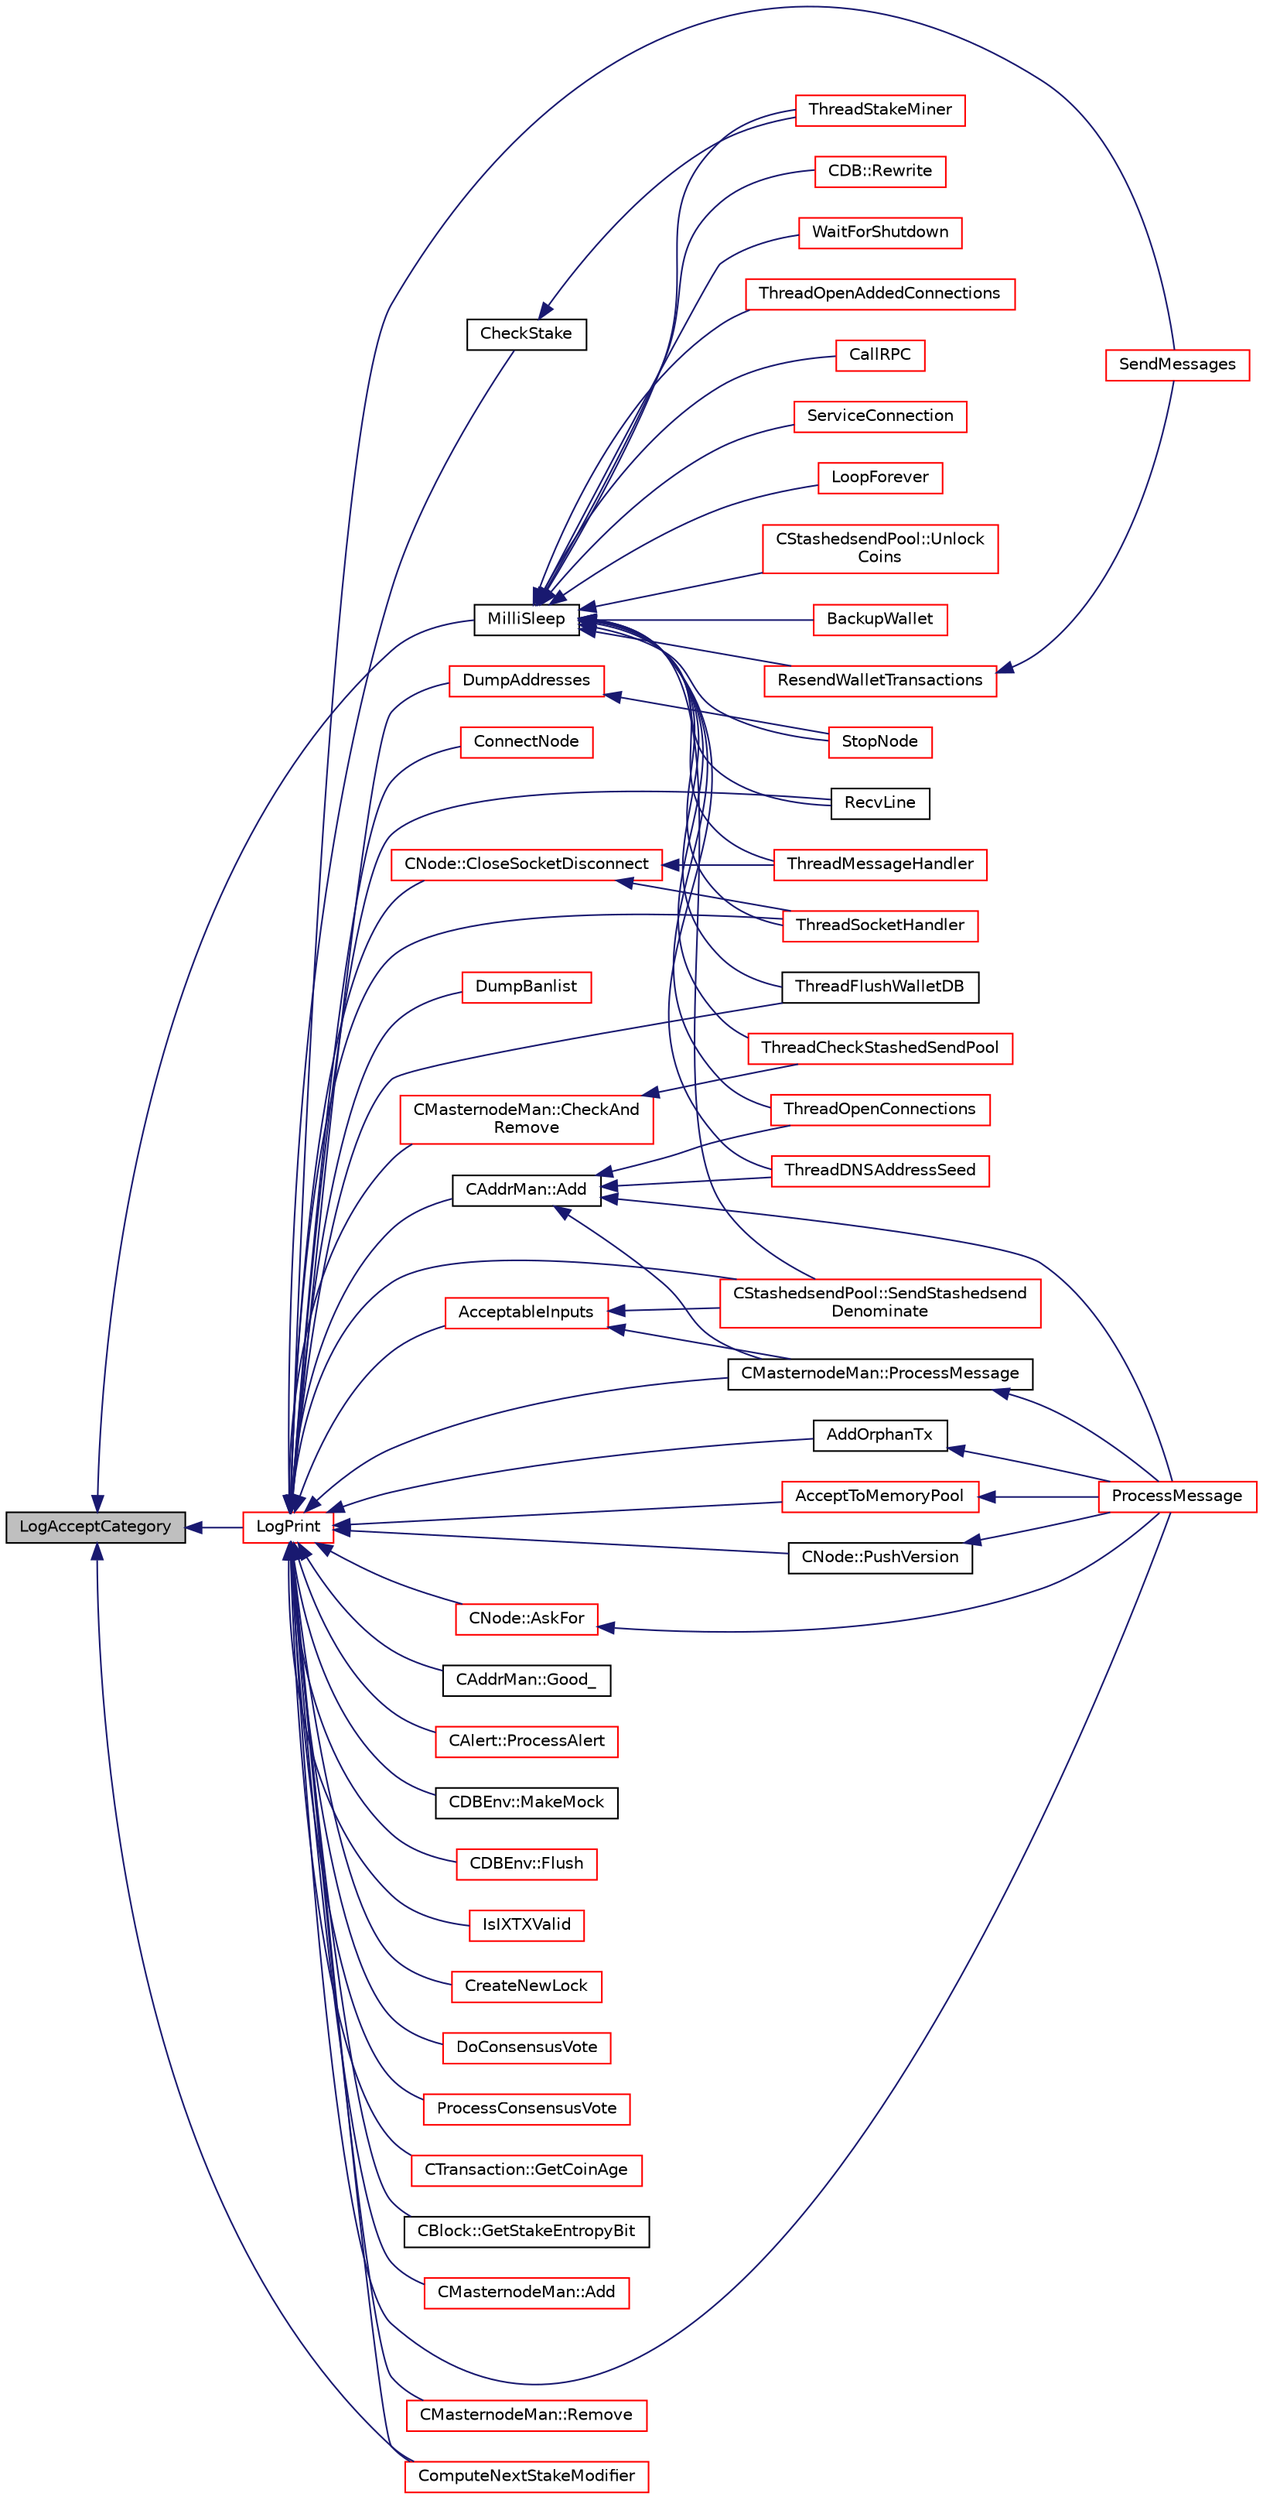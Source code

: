 digraph "LogAcceptCategory"
{
  edge [fontname="Helvetica",fontsize="10",labelfontname="Helvetica",labelfontsize="10"];
  node [fontname="Helvetica",fontsize="10",shape=record];
  rankdir="LR";
  Node4827 [label="LogAcceptCategory",height=0.2,width=0.4,color="black", fillcolor="grey75", style="filled", fontcolor="black"];
  Node4827 -> Node4828 [dir="back",color="midnightblue",fontsize="10",style="solid",fontname="Helvetica"];
  Node4828 [label="MilliSleep",height=0.2,width=0.4,color="black", fillcolor="white", style="filled",URL="$d8/d3c/util_8h.html#ac635182d3e845eda4af4fa5ab31609da"];
  Node4828 -> Node4829 [dir="back",color="midnightblue",fontsize="10",style="solid",fontname="Helvetica"];
  Node4829 [label="CDB::Rewrite",height=0.2,width=0.4,color="red", fillcolor="white", style="filled",URL="$d1/d2e/class_c_d_b.html#acfb8a373edb9c4cfab780fb7578b277e"];
  Node4828 -> Node4840 [dir="back",color="midnightblue",fontsize="10",style="solid",fontname="Helvetica"];
  Node4840 [label="WaitForShutdown",height=0.2,width=0.4,color="red", fillcolor="white", style="filled",URL="$d4/d35/iond_8cpp.html#a6435fba5a749975164947d0d771223ab"];
  Node4828 -> Node4841 [dir="back",color="midnightblue",fontsize="10",style="solid",fontname="Helvetica"];
  Node4841 [label="ResendWalletTransactions",height=0.2,width=0.4,color="red", fillcolor="white", style="filled",URL="$d4/dbf/main_8h.html#aa8d5c228e24266e3dca5858adae31800",tooltip="Ask wallets to resend their transactions. "];
  Node4841 -> Node4842 [dir="back",color="midnightblue",fontsize="10",style="solid",fontname="Helvetica"];
  Node4842 [label="SendMessages",height=0.2,width=0.4,color="red", fillcolor="white", style="filled",URL="$d4/dbf/main_8h.html#a711a5bdb30c9c9bbdc83011b1cbbe2f3"];
  Node4828 -> Node4850 [dir="back",color="midnightblue",fontsize="10",style="solid",fontname="Helvetica"];
  Node4850 [label="ThreadStakeMiner",height=0.2,width=0.4,color="red", fillcolor="white", style="filled",URL="$d6/de3/miner_8cpp.html#a31faece5ef0e403969b3d3debd79b352"];
  Node4828 -> Node4851 [dir="back",color="midnightblue",fontsize="10",style="solid",fontname="Helvetica"];
  Node4851 [label="RecvLine",height=0.2,width=0.4,color="black", fillcolor="white", style="filled",URL="$dd/d84/net_8cpp.html#a1974b789f25e8ac412052f627488e0ad"];
  Node4828 -> Node4852 [dir="back",color="midnightblue",fontsize="10",style="solid",fontname="Helvetica"];
  Node4852 [label="ThreadSocketHandler",height=0.2,width=0.4,color="red", fillcolor="white", style="filled",URL="$dd/d84/net_8cpp.html#aa1111c12121e039bbd8eedb556e4514a"];
  Node4828 -> Node4866 [dir="back",color="midnightblue",fontsize="10",style="solid",fontname="Helvetica"];
  Node4866 [label="ThreadDNSAddressSeed",height=0.2,width=0.4,color="red", fillcolor="white", style="filled",URL="$dd/d84/net_8cpp.html#ab2d8883b5524ec7b80d3b9535e73a3ed"];
  Node4828 -> Node4867 [dir="back",color="midnightblue",fontsize="10",style="solid",fontname="Helvetica"];
  Node4867 [label="ThreadOpenConnections",height=0.2,width=0.4,color="red", fillcolor="white", style="filled",URL="$dd/d84/net_8cpp.html#a3b4720330e61127963a43df26b80f804"];
  Node4828 -> Node4868 [dir="back",color="midnightblue",fontsize="10",style="solid",fontname="Helvetica"];
  Node4868 [label="ThreadOpenAddedConnections",height=0.2,width=0.4,color="red", fillcolor="white", style="filled",URL="$dd/d84/net_8cpp.html#a2d1ca95557ae336582b886a251e7fe94"];
  Node4828 -> Node4864 [dir="back",color="midnightblue",fontsize="10",style="solid",fontname="Helvetica"];
  Node4864 [label="ThreadMessageHandler",height=0.2,width=0.4,color="red", fillcolor="white", style="filled",URL="$dd/d84/net_8cpp.html#a379b0d3521bdd62ac296f219d70c4e30"];
  Node4828 -> Node4869 [dir="back",color="midnightblue",fontsize="10",style="solid",fontname="Helvetica"];
  Node4869 [label="StopNode",height=0.2,width=0.4,color="red", fillcolor="white", style="filled",URL="$d7/d97/net_8h.html#ac9110488f45c160d58f3c7ab7197bcea"];
  Node4828 -> Node4870 [dir="back",color="midnightblue",fontsize="10",style="solid",fontname="Helvetica"];
  Node4870 [label="CallRPC",height=0.2,width=0.4,color="red", fillcolor="white", style="filled",URL="$dd/d9e/rpcclient_8cpp.html#ae0b4394f271db49671cf894dbe94c484"];
  Node4828 -> Node4872 [dir="back",color="midnightblue",fontsize="10",style="solid",fontname="Helvetica"];
  Node4872 [label="ServiceConnection",height=0.2,width=0.4,color="red", fillcolor="white", style="filled",URL="$d6/d76/rpcserver_8cpp.html#adda5af922ba2f27c9f6219394d3c4f4c"];
  Node4828 -> Node4874 [dir="back",color="midnightblue",fontsize="10",style="solid",fontname="Helvetica"];
  Node4874 [label="LoopForever",height=0.2,width=0.4,color="red", fillcolor="white", style="filled",URL="$d8/d3c/util_8h.html#ac6be85b683de5d9b41dc3046e50d6acd"];
  Node4828 -> Node4875 [dir="back",color="midnightblue",fontsize="10",style="solid",fontname="Helvetica"];
  Node4875 [label="CStashedsendPool::Unlock\lCoins",height=0.2,width=0.4,color="red", fillcolor="white", style="filled",URL="$dd/d8a/class_c_stashedsend_pool.html#a5d4ac746830c08bbb249d34c165d1019"];
  Node4828 -> Node4879 [dir="back",color="midnightblue",fontsize="10",style="solid",fontname="Helvetica"];
  Node4879 [label="CStashedsendPool::SendStashedsend\lDenominate",height=0.2,width=0.4,color="red", fillcolor="white", style="filled",URL="$dd/d8a/class_c_stashedsend_pool.html#a6a94b951db9f47197abf79e141e8de1a",tooltip="As a client, send a transaction to a Masternode to start the denomination process. "];
  Node4828 -> Node4882 [dir="back",color="midnightblue",fontsize="10",style="solid",fontname="Helvetica"];
  Node4882 [label="ThreadCheckStashedSendPool",height=0.2,width=0.4,color="red", fillcolor="white", style="filled",URL="$d9/dbc/stashedsend_8h.html#ab583ddc86effded8432ea5387f77d883"];
  Node4828 -> Node4884 [dir="back",color="midnightblue",fontsize="10",style="solid",fontname="Helvetica"];
  Node4884 [label="ThreadFlushWalletDB",height=0.2,width=0.4,color="black", fillcolor="white", style="filled",URL="$dc/d75/walletdb_8cpp.html#a571e13707ba159c7c047875764ae5e2b"];
  Node4828 -> Node4885 [dir="back",color="midnightblue",fontsize="10",style="solid",fontname="Helvetica"];
  Node4885 [label="BackupWallet",height=0.2,width=0.4,color="red", fillcolor="white", style="filled",URL="$dc/d75/walletdb_8cpp.html#a273c3692765c732c5f724cec93e6b62f"];
  Node4827 -> Node4891 [dir="back",color="midnightblue",fontsize="10",style="solid",fontname="Helvetica"];
  Node4891 [label="LogPrint",height=0.2,width=0.4,color="red", fillcolor="white", style="filled",URL="$d8/d3c/util_8h.html#aab1f837a2366f424bdc996fdf6352171"];
  Node4891 -> Node4892 [dir="back",color="midnightblue",fontsize="10",style="solid",fontname="Helvetica"];
  Node4892 [label="CAddrMan::Good_",height=0.2,width=0.4,color="black", fillcolor="white", style="filled",URL="$d1/dc7/class_c_addr_man.html#a33ec6a4584cf4b17af821e6e35216459"];
  Node4891 -> Node4893 [dir="back",color="midnightblue",fontsize="10",style="solid",fontname="Helvetica"];
  Node4893 [label="CAddrMan::Add",height=0.2,width=0.4,color="black", fillcolor="white", style="filled",URL="$d1/dc7/class_c_addr_man.html#a03fcc7109b5f014760dc50a81f68c5ec"];
  Node4893 -> Node4856 [dir="back",color="midnightblue",fontsize="10",style="solid",fontname="Helvetica"];
  Node4856 [label="ProcessMessage",height=0.2,width=0.4,color="red", fillcolor="white", style="filled",URL="$df/d0a/main_8cpp.html#a8ba92b1a4bce3c835e887a9073d17d8e"];
  Node4893 -> Node4894 [dir="back",color="midnightblue",fontsize="10",style="solid",fontname="Helvetica"];
  Node4894 [label="CMasternodeMan::ProcessMessage",height=0.2,width=0.4,color="black", fillcolor="white", style="filled",URL="$dc/d6b/class_c_masternode_man.html#ae3e5d263cebdcd932eca49caeadce9aa"];
  Node4894 -> Node4856 [dir="back",color="midnightblue",fontsize="10",style="solid",fontname="Helvetica"];
  Node4893 -> Node4866 [dir="back",color="midnightblue",fontsize="10",style="solid",fontname="Helvetica"];
  Node4893 -> Node4867 [dir="back",color="midnightblue",fontsize="10",style="solid",fontname="Helvetica"];
  Node4891 -> Node4895 [dir="back",color="midnightblue",fontsize="10",style="solid",fontname="Helvetica"];
  Node4895 [label="CAlert::ProcessAlert",height=0.2,width=0.4,color="red", fillcolor="white", style="filled",URL="$db/dff/class_c_alert.html#af3e6b2e5d3584f58c5d7be9dbd72b4cc"];
  Node4891 -> Node4897 [dir="back",color="midnightblue",fontsize="10",style="solid",fontname="Helvetica"];
  Node4897 [label="CDBEnv::MakeMock",height=0.2,width=0.4,color="black", fillcolor="white", style="filled",URL="$d5/dd2/class_c_d_b_env.html#ab352b9f28a8329037fd942f9912797e3"];
  Node4891 -> Node4898 [dir="back",color="midnightblue",fontsize="10",style="solid",fontname="Helvetica"];
  Node4898 [label="CDBEnv::Flush",height=0.2,width=0.4,color="red", fillcolor="white", style="filled",URL="$d5/dd2/class_c_d_b_env.html#a09c5850b88919553a8db416ce288ff1a"];
  Node4891 -> Node4899 [dir="back",color="midnightblue",fontsize="10",style="solid",fontname="Helvetica"];
  Node4899 [label="IsIXTXValid",height=0.2,width=0.4,color="red", fillcolor="white", style="filled",URL="$d6/d5f/instantx_8h.html#a091b5dc50769595bb701d5f85ca475e5"];
  Node4891 -> Node4901 [dir="back",color="midnightblue",fontsize="10",style="solid",fontname="Helvetica"];
  Node4901 [label="CreateNewLock",height=0.2,width=0.4,color="red", fillcolor="white", style="filled",URL="$d6/d5f/instantx_8h.html#a3774b6dae3dfa0a6c85e3604e742150c"];
  Node4891 -> Node4919 [dir="back",color="midnightblue",fontsize="10",style="solid",fontname="Helvetica"];
  Node4919 [label="DoConsensusVote",height=0.2,width=0.4,color="red", fillcolor="white", style="filled",URL="$d6/d5f/instantx_8h.html#a0753801d6e6eb2cb230a85a6ba6fd371"];
  Node4891 -> Node4920 [dir="back",color="midnightblue",fontsize="10",style="solid",fontname="Helvetica"];
  Node4920 [label="ProcessConsensusVote",height=0.2,width=0.4,color="red", fillcolor="white", style="filled",URL="$d6/d5f/instantx_8h.html#a5d4434bfb70f64f95aa4de9286cbae94"];
  Node4891 -> Node4921 [dir="back",color="midnightblue",fontsize="10",style="solid",fontname="Helvetica"];
  Node4921 [label="AddOrphanTx",height=0.2,width=0.4,color="black", fillcolor="white", style="filled",URL="$df/d0a/main_8cpp.html#a007d6ac629647b3d8d9e2b90086e75cc"];
  Node4921 -> Node4856 [dir="back",color="midnightblue",fontsize="10",style="solid",fontname="Helvetica"];
  Node4891 -> Node4922 [dir="back",color="midnightblue",fontsize="10",style="solid",fontname="Helvetica"];
  Node4922 [label="AcceptToMemoryPool",height=0.2,width=0.4,color="red", fillcolor="white", style="filled",URL="$d4/dbf/main_8h.html#addea0e425b693b4c1be712c3ead94568",tooltip="(try to) add transaction to memory pool "];
  Node4922 -> Node4856 [dir="back",color="midnightblue",fontsize="10",style="solid",fontname="Helvetica"];
  Node4891 -> Node4967 [dir="back",color="midnightblue",fontsize="10",style="solid",fontname="Helvetica"];
  Node4967 [label="AcceptableInputs",height=0.2,width=0.4,color="red", fillcolor="white", style="filled",URL="$d4/dbf/main_8h.html#a43f9c625cc3dfd663a76ddb4d15fce58"];
  Node4967 -> Node4894 [dir="back",color="midnightblue",fontsize="10",style="solid",fontname="Helvetica"];
  Node4967 -> Node4879 [dir="back",color="midnightblue",fontsize="10",style="solid",fontname="Helvetica"];
  Node4891 -> Node5004 [dir="back",color="midnightblue",fontsize="10",style="solid",fontname="Helvetica"];
  Node5004 [label="CTransaction::GetCoinAge",height=0.2,width=0.4,color="red", fillcolor="white", style="filled",URL="$df/d43/class_c_transaction.html#a9b8a5319a7f83f13c7021715346e473f"];
  Node4891 -> Node4856 [dir="back",color="midnightblue",fontsize="10",style="solid",fontname="Helvetica"];
  Node4891 -> Node4842 [dir="back",color="midnightblue",fontsize="10",style="solid",fontname="Helvetica"];
  Node4891 -> Node5006 [dir="back",color="midnightblue",fontsize="10",style="solid",fontname="Helvetica"];
  Node5006 [label="CBlock::GetStakeEntropyBit",height=0.2,width=0.4,color="black", fillcolor="white", style="filled",URL="$d3/d51/class_c_block.html#a7a7d6c0d7acfee68e90bb536d2772e34"];
  Node4891 -> Node5007 [dir="back",color="midnightblue",fontsize="10",style="solid",fontname="Helvetica"];
  Node5007 [label="CMasternodeMan::Add",height=0.2,width=0.4,color="red", fillcolor="white", style="filled",URL="$dc/d6b/class_c_masternode_man.html#a8e648f7e96931e683b3fd6c98a4c4715"];
  Node4891 -> Node5009 [dir="back",color="midnightblue",fontsize="10",style="solid",fontname="Helvetica"];
  Node5009 [label="CMasternodeMan::CheckAnd\lRemove",height=0.2,width=0.4,color="red", fillcolor="white", style="filled",URL="$dc/d6b/class_c_masternode_man.html#a80d8c81259d9b7ae0d337c93d1291550"];
  Node5009 -> Node4882 [dir="back",color="midnightblue",fontsize="10",style="solid",fontname="Helvetica"];
  Node4891 -> Node4894 [dir="back",color="midnightblue",fontsize="10",style="solid",fontname="Helvetica"];
  Node4891 -> Node5012 [dir="back",color="midnightblue",fontsize="10",style="solid",fontname="Helvetica"];
  Node5012 [label="CMasternodeMan::Remove",height=0.2,width=0.4,color="red", fillcolor="white", style="filled",URL="$dc/d6b/class_c_masternode_man.html#aa36d42c46e914925b9cf0fa34fc712f1"];
  Node4891 -> Node4977 [dir="back",color="midnightblue",fontsize="10",style="solid",fontname="Helvetica"];
  Node4977 [label="CheckStake",height=0.2,width=0.4,color="black", fillcolor="white", style="filled",URL="$de/d13/miner_8h.html#a68be4bcfa03b86095641eac5ca996fed",tooltip="Check mined proof-of-stake block. "];
  Node4977 -> Node4850 [dir="back",color="midnightblue",fontsize="10",style="solid",fontname="Helvetica"];
  Node4891 -> Node4851 [dir="back",color="midnightblue",fontsize="10",style="solid",fontname="Helvetica"];
  Node4891 -> Node5014 [dir="back",color="midnightblue",fontsize="10",style="solid",fontname="Helvetica"];
  Node5014 [label="ConnectNode",height=0.2,width=0.4,color="red", fillcolor="white", style="filled",URL="$d7/d97/net_8h.html#ab2c1bd88322f3f689616e70be5b53ade"];
  Node4891 -> Node5020 [dir="back",color="midnightblue",fontsize="10",style="solid",fontname="Helvetica"];
  Node5020 [label="CNode::CloseSocketDisconnect",height=0.2,width=0.4,color="red", fillcolor="white", style="filled",URL="$d1/d64/class_c_node.html#a63a6091a0b0fc0987d9436e1ec708423"];
  Node5020 -> Node4852 [dir="back",color="midnightblue",fontsize="10",style="solid",fontname="Helvetica"];
  Node5020 -> Node4864 [dir="back",color="midnightblue",fontsize="10",style="solid",fontname="Helvetica"];
  Node4891 -> Node5024 [dir="back",color="midnightblue",fontsize="10",style="solid",fontname="Helvetica"];
  Node5024 [label="CNode::PushVersion",height=0.2,width=0.4,color="black", fillcolor="white", style="filled",URL="$d1/d64/class_c_node.html#a4dbfe4f6c1fd162aaa905e4bd201d536"];
  Node5024 -> Node4856 [dir="back",color="midnightblue",fontsize="10",style="solid",fontname="Helvetica"];
  Node4891 -> Node4852 [dir="back",color="midnightblue",fontsize="10",style="solid",fontname="Helvetica"];
  Node4891 -> Node5025 [dir="back",color="midnightblue",fontsize="10",style="solid",fontname="Helvetica"];
  Node5025 [label="DumpAddresses",height=0.2,width=0.4,color="red", fillcolor="white", style="filled",URL="$dd/d84/net_8cpp.html#ab8b5323f5ef61499582a5a6e53b49b6e"];
  Node5025 -> Node4869 [dir="back",color="midnightblue",fontsize="10",style="solid",fontname="Helvetica"];
  Node4891 -> Node5027 [dir="back",color="midnightblue",fontsize="10",style="solid",fontname="Helvetica"];
  Node5027 [label="DumpBanlist",height=0.2,width=0.4,color="red", fillcolor="white", style="filled",URL="$d7/d97/net_8h.html#af593c31ddb8a6d2f3c6faf63c28b5aa9"];
  Node4891 -> Node5032 [dir="back",color="midnightblue",fontsize="10",style="solid",fontname="Helvetica"];
  Node5032 [label="CNode::AskFor",height=0.2,width=0.4,color="red", fillcolor="white", style="filled",URL="$d1/d64/class_c_node.html#a35bd20800b9be4b5213826502b34996e"];
  Node5032 -> Node4856 [dir="back",color="midnightblue",fontsize="10",style="solid",fontname="Helvetica"];
  Node4891 -> Node5043 [dir="back",color="midnightblue",fontsize="10",style="solid",fontname="Helvetica"];
  Node5043 [label="ComputeNextStakeModifier",height=0.2,width=0.4,color="red", fillcolor="white", style="filled",URL="$d4/dd4/stake_8h.html#aa58b095aa0abb6f956cc68169124099a"];
  Node4891 -> Node4879 [dir="back",color="midnightblue",fontsize="10",style="solid",fontname="Helvetica"];
  Node4891 -> Node4884 [dir="back",color="midnightblue",fontsize="10",style="solid",fontname="Helvetica"];
  Node4827 -> Node5043 [dir="back",color="midnightblue",fontsize="10",style="solid",fontname="Helvetica"];
}
